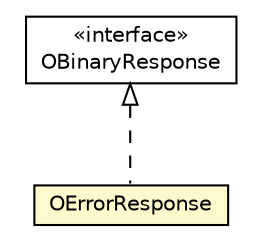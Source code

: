 #!/usr/local/bin/dot
#
# Class diagram 
# Generated by UMLGraph version R5_6-24-gf6e263 (http://www.umlgraph.org/)
#

digraph G {
	edge [fontname="Helvetica",fontsize=10,labelfontname="Helvetica",labelfontsize=10];
	node [fontname="Helvetica",fontsize=10,shape=plaintext];
	nodesep=0.25;
	ranksep=0.5;
	// com.orientechnologies.orient.client.remote.OBinaryResponse
	c3259993 [label=<<table title="com.orientechnologies.orient.client.remote.OBinaryResponse" border="0" cellborder="1" cellspacing="0" cellpadding="2" port="p" href="../OBinaryResponse.html">
		<tr><td><table border="0" cellspacing="0" cellpadding="1">
<tr><td align="center" balign="center"> &#171;interface&#187; </td></tr>
<tr><td align="center" balign="center"> OBinaryResponse </td></tr>
		</table></td></tr>
		</table>>, URL="../OBinaryResponse.html", fontname="Helvetica", fontcolor="black", fontsize=10.0];
	// com.orientechnologies.orient.client.remote.message.OErrorResponse
	c3260051 [label=<<table title="com.orientechnologies.orient.client.remote.message.OErrorResponse" border="0" cellborder="1" cellspacing="0" cellpadding="2" port="p" bgcolor="lemonChiffon" href="./OErrorResponse.html">
		<tr><td><table border="0" cellspacing="0" cellpadding="1">
<tr><td align="center" balign="center"> OErrorResponse </td></tr>
		</table></td></tr>
		</table>>, URL="./OErrorResponse.html", fontname="Helvetica", fontcolor="black", fontsize=10.0];
	//com.orientechnologies.orient.client.remote.message.OErrorResponse implements com.orientechnologies.orient.client.remote.OBinaryResponse
	c3259993:p -> c3260051:p [dir=back,arrowtail=empty,style=dashed];
}

